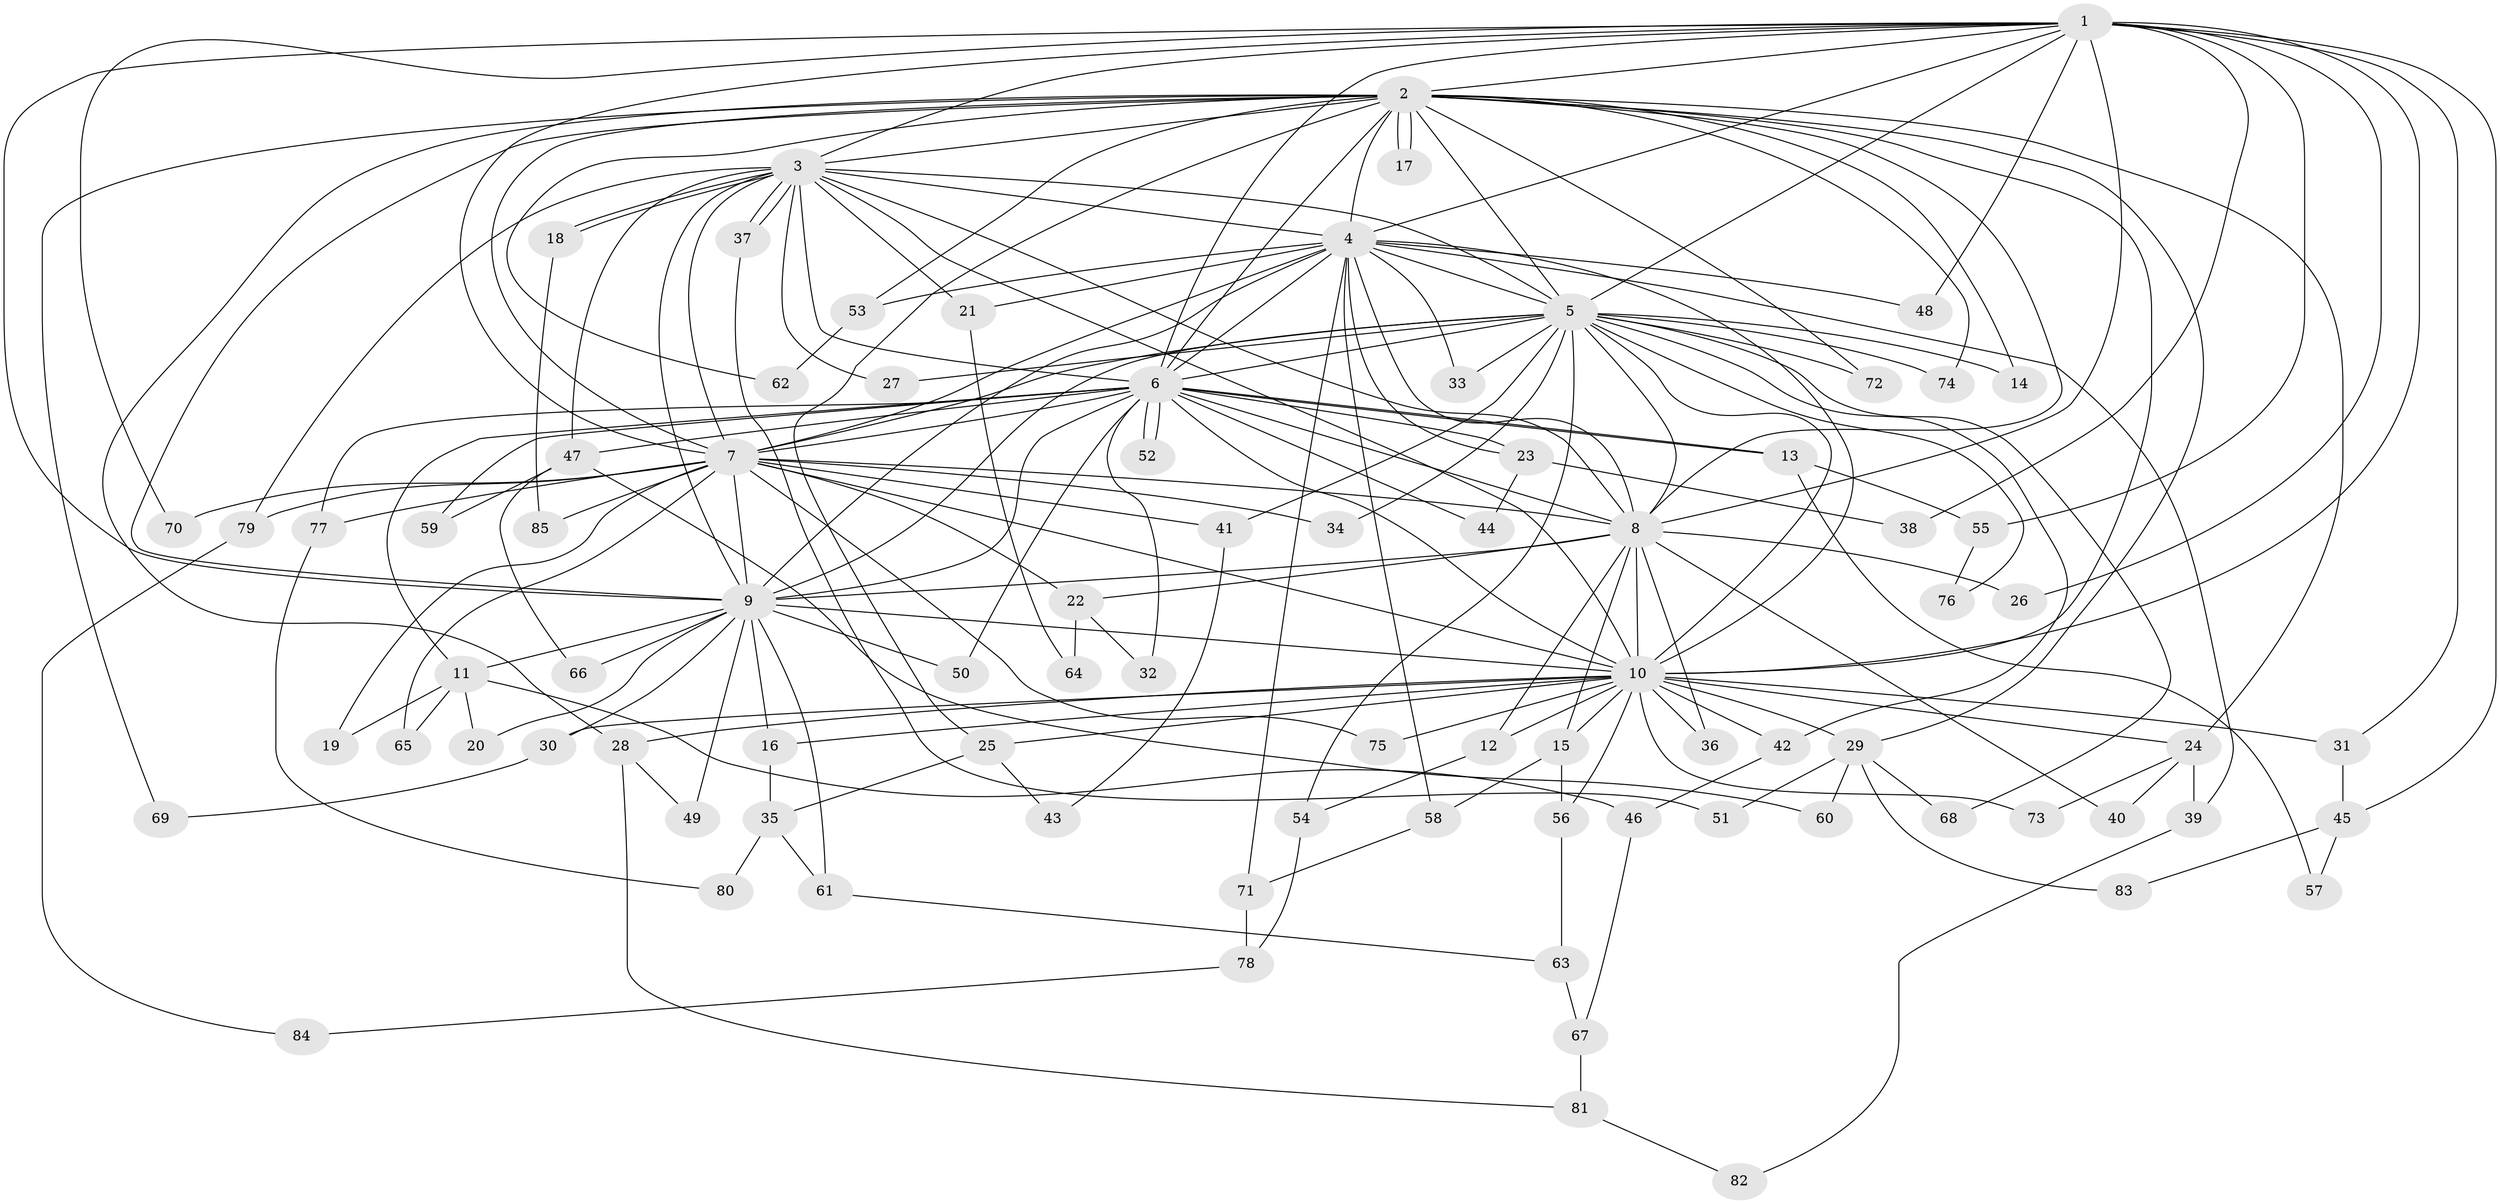 // Generated by graph-tools (version 1.1) at 2025/25/03/09/25 03:25:52]
// undirected, 85 vertices, 195 edges
graph export_dot {
graph [start="1"]
  node [color=gray90,style=filled];
  1;
  2;
  3;
  4;
  5;
  6;
  7;
  8;
  9;
  10;
  11;
  12;
  13;
  14;
  15;
  16;
  17;
  18;
  19;
  20;
  21;
  22;
  23;
  24;
  25;
  26;
  27;
  28;
  29;
  30;
  31;
  32;
  33;
  34;
  35;
  36;
  37;
  38;
  39;
  40;
  41;
  42;
  43;
  44;
  45;
  46;
  47;
  48;
  49;
  50;
  51;
  52;
  53;
  54;
  55;
  56;
  57;
  58;
  59;
  60;
  61;
  62;
  63;
  64;
  65;
  66;
  67;
  68;
  69;
  70;
  71;
  72;
  73;
  74;
  75;
  76;
  77;
  78;
  79;
  80;
  81;
  82;
  83;
  84;
  85;
  1 -- 2;
  1 -- 3;
  1 -- 4;
  1 -- 5;
  1 -- 6;
  1 -- 7;
  1 -- 8;
  1 -- 9;
  1 -- 10;
  1 -- 26;
  1 -- 31;
  1 -- 38;
  1 -- 45;
  1 -- 48;
  1 -- 55;
  1 -- 70;
  2 -- 3;
  2 -- 4;
  2 -- 5;
  2 -- 6;
  2 -- 7;
  2 -- 8;
  2 -- 9;
  2 -- 10;
  2 -- 14;
  2 -- 17;
  2 -- 17;
  2 -- 24;
  2 -- 25;
  2 -- 28;
  2 -- 29;
  2 -- 53;
  2 -- 62;
  2 -- 69;
  2 -- 72;
  2 -- 74;
  3 -- 4;
  3 -- 5;
  3 -- 6;
  3 -- 7;
  3 -- 8;
  3 -- 9;
  3 -- 10;
  3 -- 18;
  3 -- 18;
  3 -- 21;
  3 -- 27;
  3 -- 37;
  3 -- 37;
  3 -- 47;
  3 -- 79;
  4 -- 5;
  4 -- 6;
  4 -- 7;
  4 -- 8;
  4 -- 9;
  4 -- 10;
  4 -- 21;
  4 -- 23;
  4 -- 33;
  4 -- 39;
  4 -- 48;
  4 -- 53;
  4 -- 58;
  4 -- 71;
  5 -- 6;
  5 -- 7;
  5 -- 8;
  5 -- 9;
  5 -- 10;
  5 -- 14;
  5 -- 27;
  5 -- 33;
  5 -- 34;
  5 -- 41;
  5 -- 42;
  5 -- 54;
  5 -- 68;
  5 -- 72;
  5 -- 74;
  5 -- 76;
  6 -- 7;
  6 -- 8;
  6 -- 9;
  6 -- 10;
  6 -- 11;
  6 -- 13;
  6 -- 13;
  6 -- 23;
  6 -- 32;
  6 -- 44;
  6 -- 47;
  6 -- 50;
  6 -- 52;
  6 -- 52;
  6 -- 59;
  6 -- 77;
  7 -- 8;
  7 -- 9;
  7 -- 10;
  7 -- 19;
  7 -- 22;
  7 -- 34;
  7 -- 41;
  7 -- 65;
  7 -- 70;
  7 -- 75;
  7 -- 77;
  7 -- 79;
  7 -- 85;
  8 -- 9;
  8 -- 10;
  8 -- 12;
  8 -- 15;
  8 -- 22;
  8 -- 26;
  8 -- 36;
  8 -- 40;
  9 -- 10;
  9 -- 11;
  9 -- 16;
  9 -- 20;
  9 -- 30;
  9 -- 49;
  9 -- 50;
  9 -- 61;
  9 -- 66;
  10 -- 12;
  10 -- 15;
  10 -- 16;
  10 -- 24;
  10 -- 25;
  10 -- 28;
  10 -- 29;
  10 -- 30;
  10 -- 31;
  10 -- 36;
  10 -- 42;
  10 -- 56;
  10 -- 73;
  10 -- 75;
  11 -- 19;
  11 -- 20;
  11 -- 46;
  11 -- 65;
  12 -- 54;
  13 -- 55;
  13 -- 57;
  15 -- 56;
  15 -- 58;
  16 -- 35;
  18 -- 85;
  21 -- 64;
  22 -- 32;
  22 -- 64;
  23 -- 38;
  23 -- 44;
  24 -- 39;
  24 -- 40;
  24 -- 73;
  25 -- 35;
  25 -- 43;
  28 -- 49;
  28 -- 81;
  29 -- 51;
  29 -- 60;
  29 -- 68;
  29 -- 83;
  30 -- 69;
  31 -- 45;
  35 -- 61;
  35 -- 80;
  37 -- 51;
  39 -- 82;
  41 -- 43;
  42 -- 46;
  45 -- 57;
  45 -- 83;
  46 -- 67;
  47 -- 59;
  47 -- 60;
  47 -- 66;
  53 -- 62;
  54 -- 78;
  55 -- 76;
  56 -- 63;
  58 -- 71;
  61 -- 63;
  63 -- 67;
  67 -- 81;
  71 -- 78;
  77 -- 80;
  78 -- 84;
  79 -- 84;
  81 -- 82;
}
